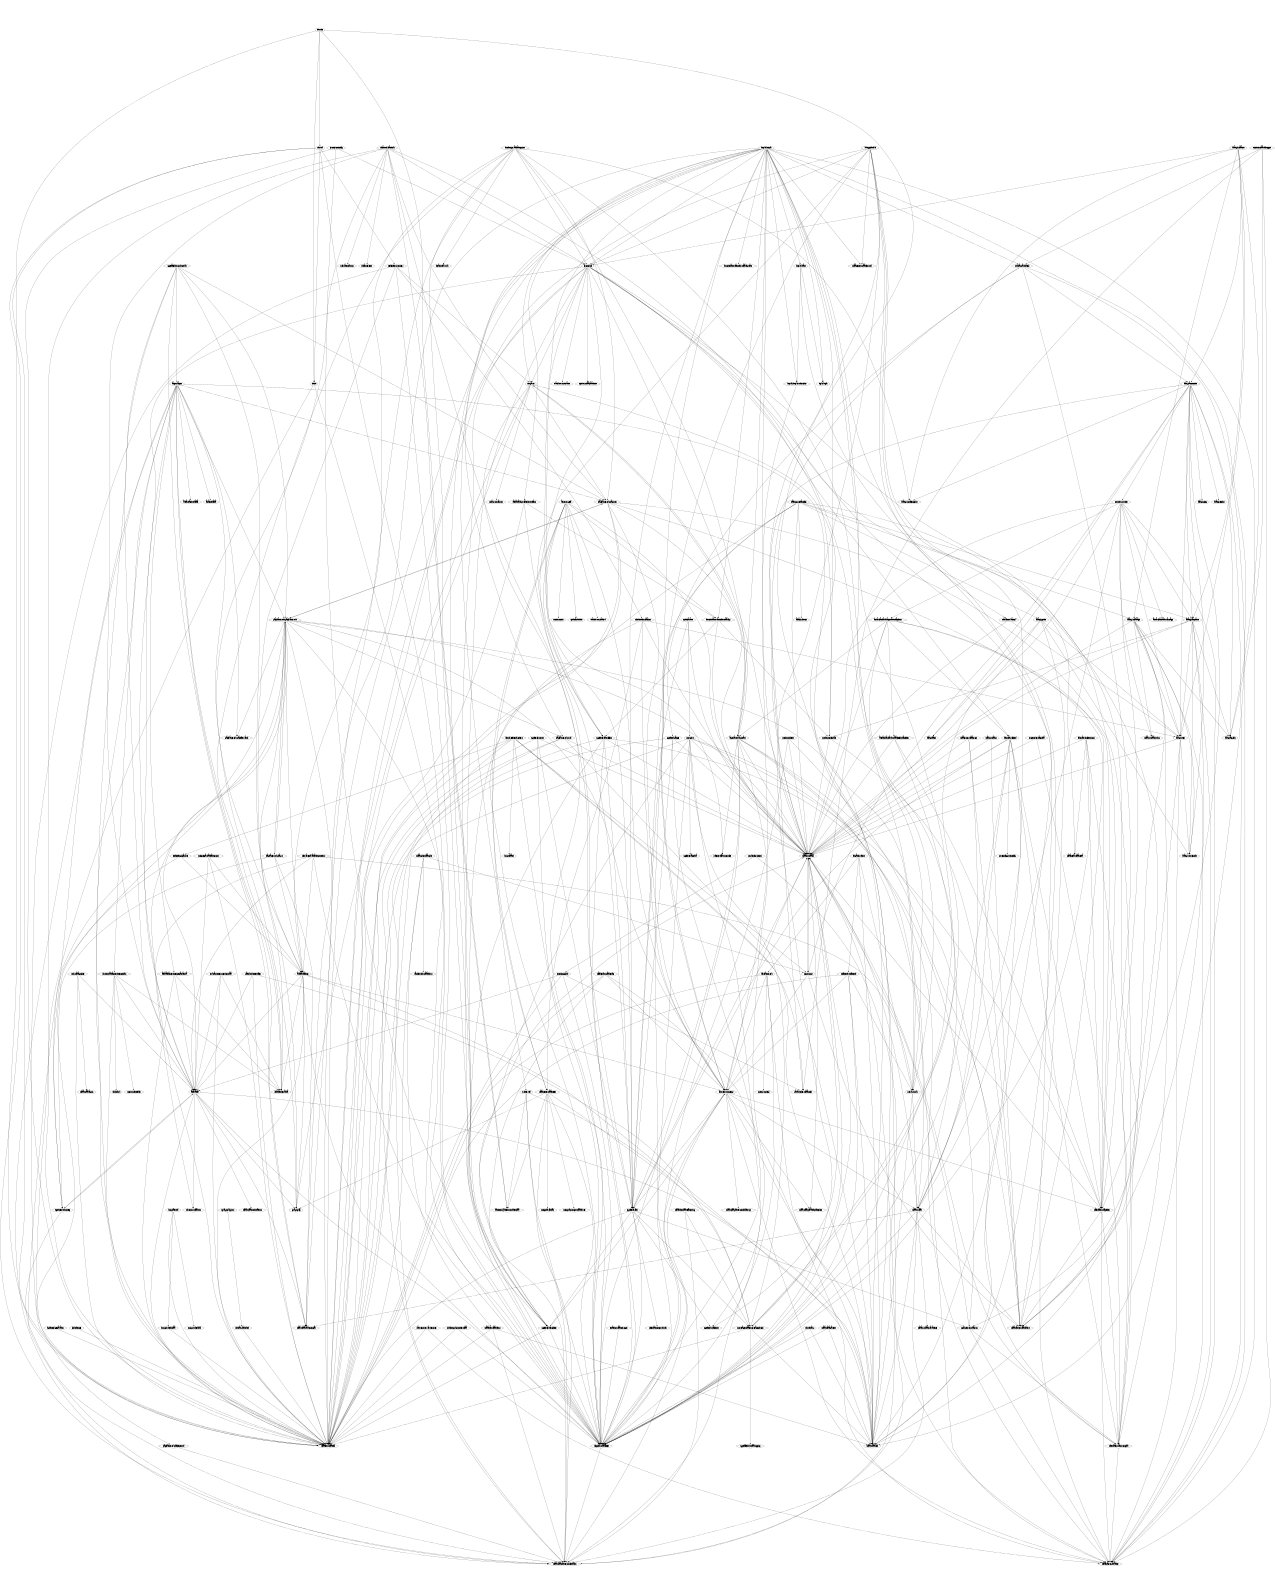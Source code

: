 digraph fgl {
	margin = "0"
	page = "8.5,11.0"
	size = "8.5,11.0"
	rotate = "0"
	ratio = "fill"
	"atnos-org/eff" -> "functional-streams-for-scala/fs2"
	"atnos-org/eff" -> "twitter/util"
	"atnos-org/eff" -> "etorreborre/specs2"
	"atnos-org/eff" -> "typelevel/cats-effect"
	"atnos-org/eff" -> "monix/monix"
	"atnos-org/eff" -> "scala-js/scala-js"
	"atnos-org/eff" -> "tpolecat/doobie"
	"atnos-org/eff" -> "scalameter/scalameter"
	"atnos-org/eff" -> "travisbrown/catbird"
	"atnos-org/eff" -> "typelevel/cats"
	"http4s/http4s" -> "scalatest/scalatest"
	"http4s/http4s" -> "scala/scala-xml"
	"http4s/http4s" -> "http4s/http4s-websocket"
	"http4s/http4s" -> "functional-streams-for-scala/fs2"
	"http4s/http4s" -> "non/jawn"
	"http4s/http4s" -> "scodec/scodec-bits"
	"http4s/http4s" -> "scalacenter/scaladex-void"
	"http4s/http4s" -> "typelevel/discipline"
	"http4s/http4s" -> "sirthias/parboiled2"
	"http4s/http4s" -> "playframework/twirl"
	"http4s/http4s" -> "milessabin/macro-compat"
	"http4s/http4s" -> "etorreborre/specs2"
	"http4s/http4s" -> "log4s/log4s"
	"http4s/http4s" -> "rickynils/scalacheck"
	"http4s/http4s" -> "http4s/blaze"
	"http4s/http4s" -> "typelevel/cats-effect"
	"http4s/http4s" -> "scala/scala-java8-compat"
	"http4s/http4s" -> "json4s/json4s"
	"http4s/http4s" -> "scalaz/scalaz"
	"http4s/http4s" -> "argonaut-io/argonaut"
	"http4s/http4s" -> "scalamacros/paradise"
	"http4s/http4s" -> "zainab-ali/fs2-reactive-streams"
	"http4s/http4s" -> "scalameter/scalameter"
	"http4s/http4s" -> "functional-streams-for-scala/fs2-cats"
	"http4s/http4s" -> "circe/circe"
	"http4s/http4s" -> "typelevel/cats"
	"alexarchambault/argonaut-shapeless" -> "alexarchambault/scalacheck-shapeless"
	"alexarchambault/argonaut-shapeless" -> "scala-native/scala-native"
	"alexarchambault/argonaut-shapeless" -> "argonaut-io/argonaut"
	"alexarchambault/argonaut-shapeless" -> "scoverage/scalac-scoverage-plugin"
	"alexarchambault/argonaut-shapeless" -> "scala-js/scala-js"
	"alexarchambault/argonaut-shapeless" -> "fthomas/refined"
	"alexarchambault/argonaut-shapeless" -> "milessabin/shapeless"
	"dnvriend/akka-persistence-jdbc" -> "scalatest/scalatest"
	"dnvriend/akka-persistence-jdbc" -> "slick/slick"
	"dnvriend/akka-persistence-jdbc" -> "smootoo/freeslick"
	"dnvriend/akka-persistence-jdbc" -> "akka/akka"
	"dnvriend/akka-persistence-jdbc" -> "johanandren/akka"
	"tpolecat/atto" -> "scala-js/scala-js"
	"tpolecat/atto" -> "non/spire"
	"tpolecat/atto" -> "typelevel/cats"
	"scala-ide/scalariform" -> "scala/scala-parser-combinators"
	"scala-ide/scalariform" -> "scala/scala-xml"
	"scala-ide/scalariform" -> "scalatest/scalatest"
	"http4s/http4s-websocket" -> "scala-js/scala-js"
	"functional-streams-for-scala/fs2" -> "scodec/scodec-bits"
	"functional-streams-for-scala/fs2" -> "typelevel/cats-effect"
	"functional-streams-for-scala/fs2" -> "scala-js/scala-js"
	"rssh/scala-gopher" -> "akka/akka"
	"rssh/scala-gopher" -> "scalatest/scalatest"
	"rssh/scala-gopher" -> "scala/scala-async"
	"sbt/sbinary" -> "scala/scala-xml"
	"sbt/sbinary" -> "rickynils/scalacheck"
	"non/jawn" -> "spray/spray"
	"non/jawn" -> "scalatest/scalatest"
	"non/jawn" -> "rickynils/scalacheck"
	"non/jawn" -> "json4s/json4s"
	"non/jawn" -> "argonaut-io/argonaut"
	"non/jawn" -> "rjmac/rojoma-json"
	"non/jawn" -> "playframework/play-json"
	"scodec/scodec-bits" -> "scala-native/scala-native"
	"scodec/scodec-bits" -> "scala-js/scala-js"
	"scalastyle/scalastyle" -> "scala-ide/scalariform"
	"scalastyle/scalastyle" -> "scalatest/scalatest"
	"scalastyle/scalastyle" -> "daniel-trinh/scalariform"
	"scalastyle/scalastyle" -> "scopt/scopt"
	"playframework/cachecontrol" -> "scala/scala-parser-combinators"
	"estatico/scala-newtype" -> "rickynils/scalacheck"
	"lift/framework" -> "scalatest/scalatest"
	"lift/framework" -> "scala/scala-xml"
	"lift/framework" -> "squeryl/squeryl"
	"lift/framework" -> "etorreborre/specs2"
	"lift/framework" -> "scala/scala-parser-combinators"
	"spray/spray-json" -> "sirthias/parboiled"
	"typelevel/discipline" -> "etorreborre/specs2"
	"typelevel/discipline" -> "rickynils/scalacheck"
	"typelevel/discipline" -> "scala-js/scala-js"
	"typelevel/discipline" -> "scalatest/scalatest"
	"erikvanoosten/metrics-scala" -> "johanandren/akka"
	"erikvanoosten/metrics-scala" -> "akka/akka"
	"erikvanoosten/metrics-scala" -> "scalatest/scalatest"
	"lihaoyi/ammonite" -> "lihaoyi/fansi"
	"lihaoyi/ammonite" -> "scopt/scopt"
	"lihaoyi/ammonite" -> "rickynils/scalacheck"
	"lihaoyi/ammonite" -> "lihaoyi/upickle-pprint"
	"lihaoyi/ammonite" -> "coursier/coursier"
	"lihaoyi/ammonite" -> "lihaoyi/sourcecode"
	"lihaoyi/ammonite" -> "scalamacros/paradise"
	"lihaoyi/ammonite" -> "lihaoyi/geny"
	"lihaoyi/ammonite" -> "milessabin/shapeless"
	"lihaoyi/ammonite" -> "lihaoyi/fastparse"
	"lihaoyi/ammonite" -> "lihaoyi/acyclic"
	"lihaoyi/ammonite" -> "lihaoyi/PPrint"
	"lihaoyi/ammonite" -> "lihaoyi/utest"
	"sirthias/parboiled2" -> "lihaoyi/ammonite"
	"sirthias/parboiled2" -> "etorreborre/specs2"
	"sirthias/parboiled2" -> "scalamacros/paradise"
	"sirthias/parboiled2" -> "scala-js/scala-js"
	"sirthias/parboiled2" -> "milessabin/shapeless"
	"twitter/util" -> "rickynils/scalacheck"
	"twitter/util" -> "scoverage/scalac-scoverage-plugin"
	"twitter/util" -> "scala/scala-parser-combinators"
	"twitter/util" -> "fasterxml/jackson-module-scala"
	"hseeberger/akka-http-json" -> "scalatest/scalatest"
	"hseeberger/akka-http-json" -> "lihaoyi/upickle-pprint"
	"hseeberger/akka-http-json" -> "json4s/json4s"
	"hseeberger/akka-http-json" -> "argonaut-io/argonaut"
	"hseeberger/akka-http-json" -> "fasterxml/jackson-module-scala"
	"hseeberger/akka-http-json" -> "johanandren/akka"
	"hseeberger/akka-http-json" -> "circe/circe"
	"hseeberger/akka-http-json" -> "akka/akka-http"
	"hseeberger/akka-http-json" -> "sksamuel/avro4s"
	"hseeberger/akka-http-json" -> "playframework/play-json"
	"typelevel/paiges" -> "scalatest/scalatest"
	"typelevel/paiges" -> "rickynils/scalacheck"
	"typelevel/paiges" -> "typelevel/cats"
	"typelevel/paiges" -> "scala-js/scala-js"
	"mpilquist/simulacrum" -> "scalamacros/paradise"
	"mpilquist/simulacrum" -> "milessabin/macro-compat"
	"mpilquist/simulacrum" -> "scala-js/scala-js"
	"dispatch/reboot" -> "unfiltered/unfiltered"
	"dispatch/reboot" -> "scala/scala-xml"
	"dispatch/reboot" -> "lift/framework"
	"dispatch/reboot" -> "json4s/json4s"
	"playframework/play-ws" -> "akka/akka-http"
	"playframework/play-ws" -> "playframework/playframework"
	"playframework/play-ws" -> "playframework/cachecontrol"
	"playframework/play-ws" -> "scala/scala-java8-compat"
	"playframework/twirl" -> "scala/scala-parser-combinators"
	"playframework/twirl" -> "scala/scala-xml"
	"playframework/twirl" -> "scala-js/scala-js"
	"playframework/twirl" -> "scalatest/scalatest"
	"milessabin/macro-compat" -> "scala-js/scala-js"
	"milessabin/macro-compat" -> "scalamacros/paradise"
	"sirthias/parboiled" -> "scalatest/scalatest"
	"lightbend/ssl-config" -> "scala/scala-parser-combinators"
	"lightbend/ssl-config" -> "akka/akka"
	"etorreborre/specs2" -> "scala/scala-xml"
	"etorreborre/specs2" -> "scala/scala-parallel-collections"
	"etorreborre/specs2" -> "scala/scala-parser-combinators-js"
	"etorreborre/specs2" -> "scala/scala-parser-combinators"
	"etorreborre/specs2" -> "rickynils/scalacheck"
	"etorreborre/specs2" -> "scalaz/scalaz"
	"etorreborre/specs2" -> "scalamacros/paradise"
	"etorreborre/specs2" -> "scala-js/scala-js"
	"etorreborre/specs2" -> "milessabin/shapeless"
	"etorreborre/specs2" -> "typelevel/cats"
	"scopt/scopt" -> "scala-native/scala-native"
	"scopt/scopt" -> "etorreborre/specs2"
	"scopt/scopt" -> "scala-js/scala-js"
	"scala/scala-parser-combinators" -> "scala-js/scala-js"
	"lihaoyi/pprint" -> "lihaoyi/fansi"
	"lihaoyi/pprint" -> "scala-native/scala-native"
	"lihaoyi/pprint" -> "lihaoyi/sourcecode"
	"lihaoyi/pprint" -> "scala-js/scala-js"
	"lihaoyi/pprint" -> "lihaoyi/utest"
	"non/spire" -> "scalatest/scalatest"
	"non/spire" -> "typelevel/discipline"
	"non/spire" -> "rickynils/scalacheck"
	"non/spire" -> "scoverage/scalac-scoverage-plugin"
	"non/spire" -> "scalamacros/paradise"
	"non/spire" -> "scala-js/scala-js"
	"non/spire" -> "milessabin/shapeless"
	"non/spire" -> "typelevel/algebra"
	"non/spire" -> "typelevel/machinist"
	"lightbend/genjavadoc" -> "scalatest/scalatest"
	"pathikrit/better-files" -> "akka/akka"
	"pathikrit/better-files" -> "scoverage/scalac-scoverage-plugin"
	"pathikrit/better-files" -> "scalatest/scalatest"
	"circe/circe-config" -> "typelevel/discipline"
	"circe/circe-config" -> "scalatest/scalatest"
	"circe/circe-config" -> "circe/circe"
	"scala-ide/scala-refactoring" -> "scoverage/scalac-scoverage-plugin"
	"scala-ide/scala-refactoring" -> "scala/scala-parser-combinators"
	"wartremover/wartremover" -> "scalatest/scalatest"
	"wartremover/wartremover" -> "scalamacros/paradise"
	"rickynils/scalacheck" -> "scala/scala-parser-combinators"
	"rickynils/scalacheck" -> "scala-js/scala-js"
	"ghik/silencer" -> "scalatest/scalatest"
	"foundweekends/giter8" -> "scalatest/scalatest"
	"foundweekends/giter8" -> "scala/scala-xml"
	"foundweekends/giter8" -> "bmc/scalasti"
	"foundweekends/giter8" -> "scopt/scopt"
	"foundweekends/giter8" -> "scala/scala-parser-combinators"
	"foundweekends/giter8" -> "rickynils/scalacheck"
	"foundweekends/giter8" -> "paulbutcher/scalamock"
	"foundweekends/giter8" -> "eed3si9n/gigahorse"
	"http4s/blaze" -> "scala/scala-xml"
	"http4s/blaze" -> "http4s/http4s-websocket"
	"http4s/blaze" -> "log4s/log4s"
	"alexarchambault/scalacheck-shapeless" -> "rickynils/scalacheck"
	"alexarchambault/scalacheck-shapeless" -> "scala-js/scala-js"
	"alexarchambault/scalacheck-shapeless" -> "milessabin/shapeless"
	"scallop/scallop" -> "scala-native/scala-native"
	"scallop/scallop" -> "scala-js/scala-js"
	"fthomas/singleton-ops" -> "scalameta/scalameta"
	"fthomas/singleton-ops" -> "milessabin/macro-compat"
	"fthomas/singleton-ops" -> "rickynils/scalacheck"
	"fthomas/singleton-ops" -> "scala-js/scala-js"
	"fthomas/singleton-ops" -> "milessabin/shapeless"
	"lomigmegard/akka-http-cors" -> "scalatest/scalatest"
	"lomigmegard/akka-http-cors" -> "akka/akka"
	"lomigmegard/akka-http-cors" -> "akka/akka-http"
	"coursier/coursier" -> "alexarchambault/argonaut-shapeless"
	"coursier/coursier" -> "scala/scala-xml"
	"coursier/coursier" -> "alexarchambault/case-app"
	"coursier/coursier" -> "scala-js/scala-js-dom"
	"coursier/coursier" -> "scalaz/scalaz"
	"coursier/coursier" -> "scoverage/scalac-scoverage-plugin"
	"coursier/coursier" -> "scalamacros/paradise"
	"coursier/coursier" -> "scala-js/scala-js"
	"coursier/coursier" -> "lihaoyi/fastparse"
	"coursier/coursier" -> "lihaoyi/utest"
	"lagom/lagom" -> "dnvriend/akka-persistence-jdbc"
	"lagom/lagom" -> "scalatest/scalatest"
	"lagom/lagom" -> "scala/scala-xml"
	"lagom/lagom" -> "akka/reactive-kafka"
	"lagom/lagom" -> "lightbend/ssl-config"
	"lagom/lagom" -> "scala/scala-parser-combinators"
	"lagom/lagom" -> "scala/scala-java8-compat"
	"lagom/lagom" -> "akka/akka"
	"lagom/lagom" -> "playframework/play-file-watch"
	"lagom/lagom" -> "akka/akka-persistence-cassandra"
	"lagom/lagom" -> "johanandren/akka"
	"lagom/lagom" -> "playframework/playframework"
	"lagom/lagom" -> "apache/kafka"
	"lagom/lagom" -> "akka/akka-http"
	"lagom/lagom" -> "playframework/play-json"
	"typelevel/cats-effect" -> "scalatest/scalatest"
	"typelevel/cats-effect" -> "typelevel/discipline"
	"typelevel/cats-effect" -> "mpilquist/simulacrum"
	"typelevel/cats-effect" -> "rickynils/scalacheck"
	"typelevel/cats-effect" -> "scala-js/scala-js"
	"typelevel/cats-effect" -> "typelevel/cats"
	"sbt/io" -> "rickynils/scalacheck"
	"sbt/io" -> "scalatest/scalatest"
	"unfiltered/unfiltered" -> "scalatest/scalatest"
	"unfiltered/unfiltered" -> "scala/scala-xml"
	"unfiltered/unfiltered" -> "etorreborre/specs2"
	"unfiltered/unfiltered" -> "rickynils/scalacheck"
	"unfiltered/unfiltered" -> "json4s/json4s"
	"47deg/github4s" -> "scalatest/scalatest"
	"47deg/github4s" -> "scalacenter/scaladex-void"
	"47deg/github4s" -> "mpilquist/simulacrum"
	"47deg/github4s" -> "typelevel/cats-effect"
	"47deg/github4s" -> "scalaz/scalaz"
	"47deg/github4s" -> "scala-js/scala-js"
	"47deg/github4s" -> "marklister/base64"
	"47deg/github4s" -> "paulbutcher/scalamock"
	"47deg/github4s" -> "circe/circe"
	"47deg/github4s" -> "typelevel/cats"
	"mdedetrich/scalajson" -> "etorreborre/specs2"
	"mdedetrich/scalajson" -> "rickynils/scalacheck"
	"mdedetrich/scalajson" -> "scala-js/scala-js"
	"mdedetrich/scalajson" -> "scalameter/scalameter"
	"mdedetrich/scalajson" -> "lihaoyi/utest"
	"softwaremill/akka-http-session" -> "scalatest/scalatest"
	"softwaremill/akka-http-session" -> "rickynils/scalacheck"
	"softwaremill/akka-http-session" -> "json4s/json4s"
	"softwaremill/akka-http-session" -> "akka/akka"
	"softwaremill/akka-http-session" -> "akka/akka-http"
	"json4s/json4s" -> "scalaz/scalaz"
	"json4s/json4s" -> "scala/scala-xml"
	"akka/akka" -> "spray/spray"
	"akka/akka" -> "scalatest/scalatest"
	"akka/akka" -> "scala/scala-xml"
	"akka/akka" -> "scala/scala-continuations"
	"akka/akka" -> "lightbend/ssl-config"
	"akka/akka" -> "rickynils/scalacheck"
	"akka/akka" -> "scala/scala-java8-compat"
	"akka/akka" -> "nbronson/scala-stm"
	"bmc/grizzled-scala" -> "scalatest/scalatest"
	"lihaoyi/scalatags" -> "scala/scala-xml"
	"lihaoyi/scalatags" -> "scala-js/scala-js-dom"
	"lihaoyi/scalatags" -> "scala-native/scala-native"
	"lihaoyi/scalatags" -> "lihaoyi/sourcecode"
	"lihaoyi/scalatags" -> "scalamacros/paradise"
	"lihaoyi/scalatags" -> "scala-js/scala-js"
	"lihaoyi/scalatags" -> "lihaoyi/acyclic"
	"lihaoyi/scalatags" -> "lihaoyi/utest"
	"typelevel/mouse" -> "scala-js/scala-js"
	"typelevel/mouse" -> "typelevel/cats"
	"typelevel/mouse" -> "rickynils/scalacheck"
	"typelevel/mouse" -> "scalatest/scalatest"
	"scalaz/scalaz" -> "scala/scala-xml"
	"scalaz/scalaz" -> "scala-js/scala-js-java-time"
	"scalaz/scalaz" -> "scala/scala-parser-combinators"
	"scalaz/scalaz" -> "rickynils/scalacheck"
	"scalaz/scalaz" -> "scala-native/scala-native"
	"scalaz/scalaz" -> "scala/scala-java8-compat"
	"scalaz/scalaz" -> "scala-js/scala-js"
	"sksamuel/elastic4s" -> "spray/spray"
	"sksamuel/elastic4s" -> "scalatest/scalatest"
	"sksamuel/elastic4s" -> "softwaremill/sttp"
	"sksamuel/elastic4s" -> "sksamuel/exts"
	"sksamuel/elastic4s" -> "json4s/json4s"
	"sksamuel/elastic4s" -> "akka/akka"
	"sksamuel/elastic4s" -> "fasterxml/jackson-module-scala"
	"sksamuel/elastic4s" -> "circe/circe"
	"sksamuel/elastic4s" -> "typelevel/cats"
	"sksamuel/elastic4s" -> "playframework/play-json"
	"non/kind-projector" -> "ensime/pcplod"
	"non/kind-projector" -> "scalamacros/paradise"
	"scalikejdbc/scalikejdbc" -> "scalamacros/paradise"
	"scalikejdbc/scalikejdbc" -> "scalatest/scalatest"
	"scalikejdbc/scalikejdbc" -> "etorreborre/specs2"
	"scalikejdbc/scalikejdbc" -> "scala/scala-parser-combinators"
	"argonaut-io/argonaut" -> "non/jawn"
	"argonaut-io/argonaut" -> "julien-truffaut/monocle"
	"argonaut-io/argonaut" -> "etorreborre/specs2"
	"argonaut-io/argonaut" -> "rickynils/scalacheck"
	"argonaut-io/argonaut" -> "scala-native/scala-native"
	"argonaut-io/argonaut" -> "scalaz/scalaz"
	"argonaut-io/argonaut" -> "scalamacros/paradise"
	"argonaut-io/argonaut" -> "scala-js/scala-js"
	"argonaut-io/argonaut" -> "typelevel/cats"
	"scalaprops/scalaprops" -> "scala-native/scala-native"
	"scalaprops/scalaprops" -> "scala-js/scala-js"
	"scalaprops/scalaprops" -> "scalaz/scalaz"
	"lihaoyi/scalatex" -> "lihaoyi/ammonite"
	"lihaoyi/scalatex" -> "lihaoyi/upickle-pprint"
	"lihaoyi/scalatex" -> "lihaoyi/scalatags"
	"lihaoyi/scalatex" -> "lihaoyi/fastparse"
	"lihaoyi/scalatex" -> "lihaoyi/acyclic"
	"lihaoyi/scalatex" -> "circe/circe"
	"lihaoyi/scalatex" -> "lihaoyi/utest"
	"olafurpg/metaconfig" -> "scalatest/scalatest"
	"olafurpg/metaconfig" -> "typelevel/paiges"
	"olafurpg/metaconfig" -> "scalameta/scalameta"
	"olafurpg/metaconfig" -> "lihaoyi/pprint"
	"olafurpg/metaconfig" -> "rickynils/scalacheck"
	"olafurpg/metaconfig" -> "akka-js/shocon"
	"olafurpg/metaconfig" -> "lihaoyi/scalatags"
	"olafurpg/metaconfig" -> "scala-js/scala-js"
	"olafurpg/metaconfig" -> "lihaoyi/fastparse"
	"scoverage/scalac-scoverage-plugin" -> "scala-js/scala-js"
	"scoverage/scalac-scoverage-plugin" -> "scalatest/scalatest"
	"scoverage/scalac-scoverage-plugin" -> "typesafehub/scala-logging"
	"scoverage/scalac-scoverage-plugin" -> "scala/scala-xml"
	"zainab-ali/fs2-reactive-streams" -> "rickynils/scalacheck"
	"zainab-ali/fs2-reactive-streams" -> "scalatest/scalatest"
	"zainab-ali/fs2-reactive-streams" -> "functional-streams-for-scala/fs2"
	"scala-js/scala-js" -> "scopt/scopt"
	"scala-js/scala-js" -> "scala/scala-parallel-collections"
	"sbt/zinc" -> "scalatest/scalatest"
	"sbt/zinc" -> "scala/scala-parser-combinators"
	"sbt/zinc" -> "rickynils/scalacheck"
	"sbt/zinc" -> "sbt/io"
	"sbt/zinc" -> "sbt/util"
	"fthomas/refined" -> "scala/scala-xml"
	"fthomas/refined" -> "milessabin/macro-compat"
	"fthomas/refined" -> "rickynils/scalacheck"
	"fthomas/refined" -> "pureconfig/pureconfig"
	"fthomas/refined" -> "scalaz/scalaz"
	"fthomas/refined" -> "scala-js/scala-js"
	"fthomas/refined" -> "milessabin/shapeless"
	"fthomas/refined" -> "typelevel/cats"
	"monix/minitest" -> "scala-js/scala-js"
	"monix/minitest" -> "rickynils/scalacheck"
	"monix/minitest" -> "milessabin/macro-compat"
	"milessabin/shapeless" -> "scalamacros/paradise"
	"milessabin/shapeless" -> "scala-js/scala-js"
	"milessabin/shapeless" -> "milessabin/macro-compat"
	"milessabin/shapeless" -> "scala-native/scala-native"
	"propensive/magnolia" -> "milessabin/macro-compat"
	"propensive/magnolia" -> "scala-js/scala-js"
	"marklister/base64" -> "scala-js/scala-js"
	"marklister/base64" -> "lihaoyi/utest"
	"akka/akka-persistence-cassandra" -> "scalatest/scalatest"
	"akka/akka-persistence-cassandra" -> "akka/akka"
	"akka/akka-persistence-cassandra" -> "johanandren/akka"
	"bmc/classutil" -> "scalatest/scalatest"
	"bmc/classutil" -> "bmc/grizzled-slf4j"
	"bmc/classutil" -> "bmc/grizzled-scala"
	"lihaoyi/fastparse" -> "scodec/scodec-bits"
	"lihaoyi/fastparse" -> "scala-native/scala-native"
	"lihaoyi/fastparse" -> "lihaoyi/sourcecode"
	"lihaoyi/fastparse" -> "scalamacros/paradise"
	"lihaoyi/fastparse" -> "scala-js/scala-js"
	"lihaoyi/fastparse" -> "lihaoyi/acyclic"
	"lihaoyi/fastparse" -> "lihaoyi/utest"
	"scalameter/scalameter" -> "spray/spray"
	"scalameter/scalameter" -> "scala/scala-xml"
	"scalameter/scalameter" -> "scala/scala-parser-combinators"
	"scalameter/scalameter" -> "mongodb/casbah"
	"scalameter/scalameter" -> "rickynils/scalacheck"
	"scalameter/scalameter" -> "mongodb/mongo-scala-driver"
	"scalameter/scalameter" -> "fasterxml/jackson-module-scala"
	"scala/scala-partest" -> "scala/scala-xml"
	"scala/scala-partest" -> "rickynils/scalacheck"
	"sbt/util" -> "scalatest/scalatest"
	"sbt/util" -> "scala/scala-parser-combinators"
	"sbt/util" -> "rickynils/scalacheck"
	"sbt/util" -> "sbt/io"
	"sbt/util" -> "eed3si9n/sjson-new"
	"ensime/pcplod" -> "scalatest/scalatest"
	"ensime/pcplod" -> "paulbutcher/scalamock"
	"ensime/pcplod" -> "akka/akka"
	"ensime/pcplod" -> "rickynils/scalacheck"
	"typelevel/machinist" -> "scala-js/scala-js"
	"typesafehub/conductr-lib" -> "scalatest/scalatest"
	"typesafehub/conductr-lib" -> "lagom/lagom"
	"typesafehub/conductr-lib" -> "scala/scala-java8-compat"
	"typesafehub/conductr-lib" -> "akka/akka"
	"typesafehub/conductr-lib" -> "playframework/playframework"
	"typesafehub/conductr-lib" -> "akka/akka-http"
	"typesafehub/conductr-lib" -> "playframework/play-json"
	"playframework/playframework" -> "scala/scala-xml"
	"playframework/playframework" -> "playframework/play-ws"
	"playframework/playframework" -> "playframework/twirl"
	"playframework/playframework" -> "lightbend/ssl-config"
	"playframework/playframework" -> "etorreborre/specs2"
	"playframework/playframework" -> "scala/scala-parser-combinators"
	"playframework/playframework" -> "rickynils/scalacheck"
	"playframework/playframework" -> "scala/scala-java8-compat"
	"playframework/playframework" -> "nbronson/scala-stm"
	"playframework/playframework" -> "akka/akka"
	"playframework/playframework" -> "scala-js/scala-js"
	"playframework/playframework" -> "playframework/play-file-watch"
	"playframework/playframework" -> "johanandren/akka"
	"playframework/playframework" -> "akka/akka-http"
	"playframework/playframework" -> "playframework/play-json"
	"plokhotnyuk/jsoniter-scala" -> "rickynils/scalacheck"
	"plokhotnyuk/jsoniter-scala" -> "scalatest/scalatest"
	"ensime/scala-debugger" -> "scalamacros/paradise"
	"ensime/scala-debugger" -> "lihaoyi/acyclic"
	"ensime/scala-debugger" -> "paulbutcher/scalamock"
	"ensime/scala-debugger" -> "sirthias/parboiled2"
	"circe/circe" -> "scalatest/scalatest"
	"circe/circe" -> "non/jawn"
	"circe/circe" -> "scodec/scodec-bits"
	"circe/circe" -> "typelevel/discipline"
	"circe/circe" -> "julien-truffaut/monocle"
	"circe/circe" -> "milessabin/macro-compat"
	"circe/circe" -> "rickynils/scalacheck"
	"circe/circe" -> "cquiroz/scala-java-time"
	"circe/circe" -> "akka/akka"
	"circe/circe" -> "scalamacros/paradise"
	"circe/circe" -> "scala-js/scala-js"
	"circe/circe" -> "fthomas/refined"
	"circe/circe" -> "milessabin/shapeless"
	"circe/circe" -> "travisbrown/iteratee"
	"circe/circe" -> "typelevel/cats"
	"eed3si9n/gigahorse" -> "lightbend/ssl-config"
	"eed3si9n/gigahorse" -> "akka/akka-http"
	"akka/akka-http" -> "spray/spray"
	"akka/akka-http" -> "scalatest/scalatest"
	"akka/akka-http" -> "scala/scala-xml"
	"akka/akka-http" -> "etorreborre/specs2"
	"akka/akka-http" -> "rickynils/scalacheck"
	"akka/akka-http" -> "akka/akka"
	"akka/akka-http" -> "johanandren/akka"
	"lihaoyi/utest" -> "scala-native/scala-native"
	"lihaoyi/utest" -> "scala-js/scala-js"
	"lihaoyi/utest" -> "lihaoyi/sourcecode"
	"lihaoyi/utest" -> "scalamacros/paradise"
	"typelevel/cats" -> "scalatest/scalatest"
	"typelevel/cats" -> "typelevel/discipline"
	"typelevel/cats" -> "mpilquist/simulacrum"
	"typelevel/cats" -> "rickynils/scalacheck"
	"typelevel/cats" -> "scoverage/scalac-scoverage-plugin"
	"typelevel/cats" -> "scala-js/scala-js"
	"typelevel/cats" -> "typelevel/machinist"
	"typelevel/cats" -> "milessabin/export-hook"
	"playframework/play-json" -> "scalatest/scalatest"
	"playframework/play-json" -> "milessabin/macro-compat"
	"playframework/play-json" -> "etorreborre/specs2"
	"playframework/play-json" -> "rickynils/scalacheck"
	"playframework/play-json" -> "scala-js/scala-js"
	"playframework/play-json" -> "milessabin/shapeless"
	"playframework/play-json" -> "playframework/playframework"
	"eed3si9n/sjson-new" -> "spray/spray"
	"eed3si9n/sjson-new" -> "scalatest/scalatest"
	"eed3si9n/sjson-new" -> "non/jawn"
	"eed3si9n/sjson-new" -> "rickynils/scalacheck"
	"eed3si9n/sjson-new" -> "mdedetrich/scalajson"
}